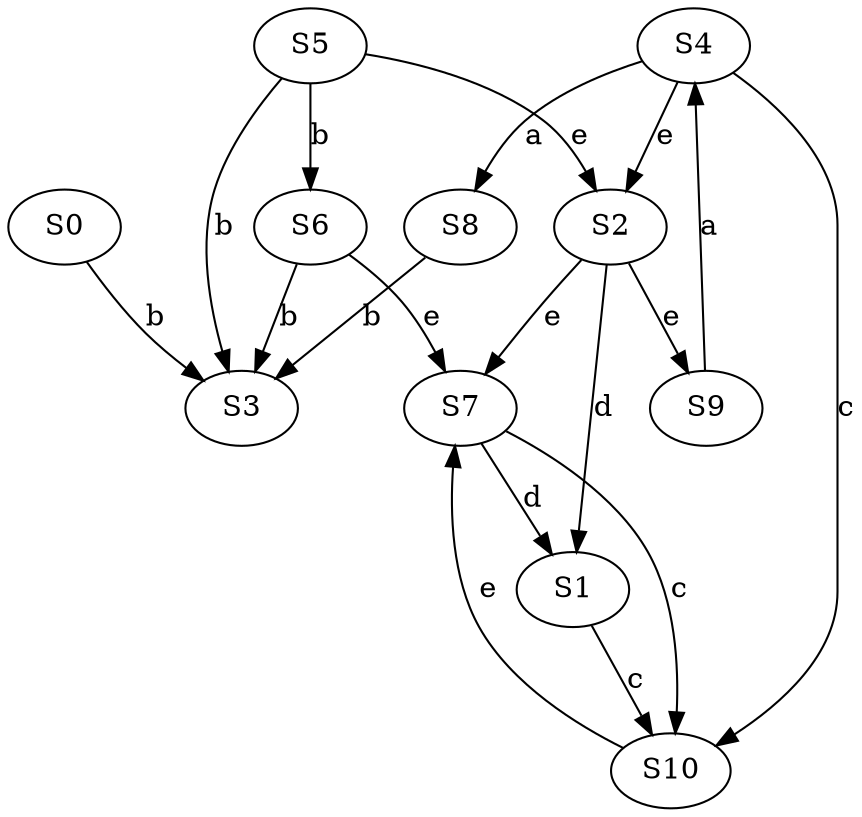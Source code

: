 strict digraph  {
S8;
S4;
S6;
S3;
S10;
S1;
S2;
S5;
S7;
S9;
S0;
S8 -> S3  [label=b];
S4 -> S8  [label=a];
S4 -> S10  [label=c];
S4 -> S2  [label=e];
S6 -> S3  [label=b];
S6 -> S7  [label=e];
S10 -> S7  [label=e];
S1 -> S10  [label=c];
S2 -> S1  [label=d];
S2 -> S7  [label=e];
S2 -> S9  [label=e];
S5 -> S6  [label=b];
S5 -> S3  [label=b];
S5 -> S2  [label=e];
S7 -> S10  [label=c];
S7 -> S1  [label=d];
S9 -> S4  [label=a];
S0 -> S3  [label=b];
}
